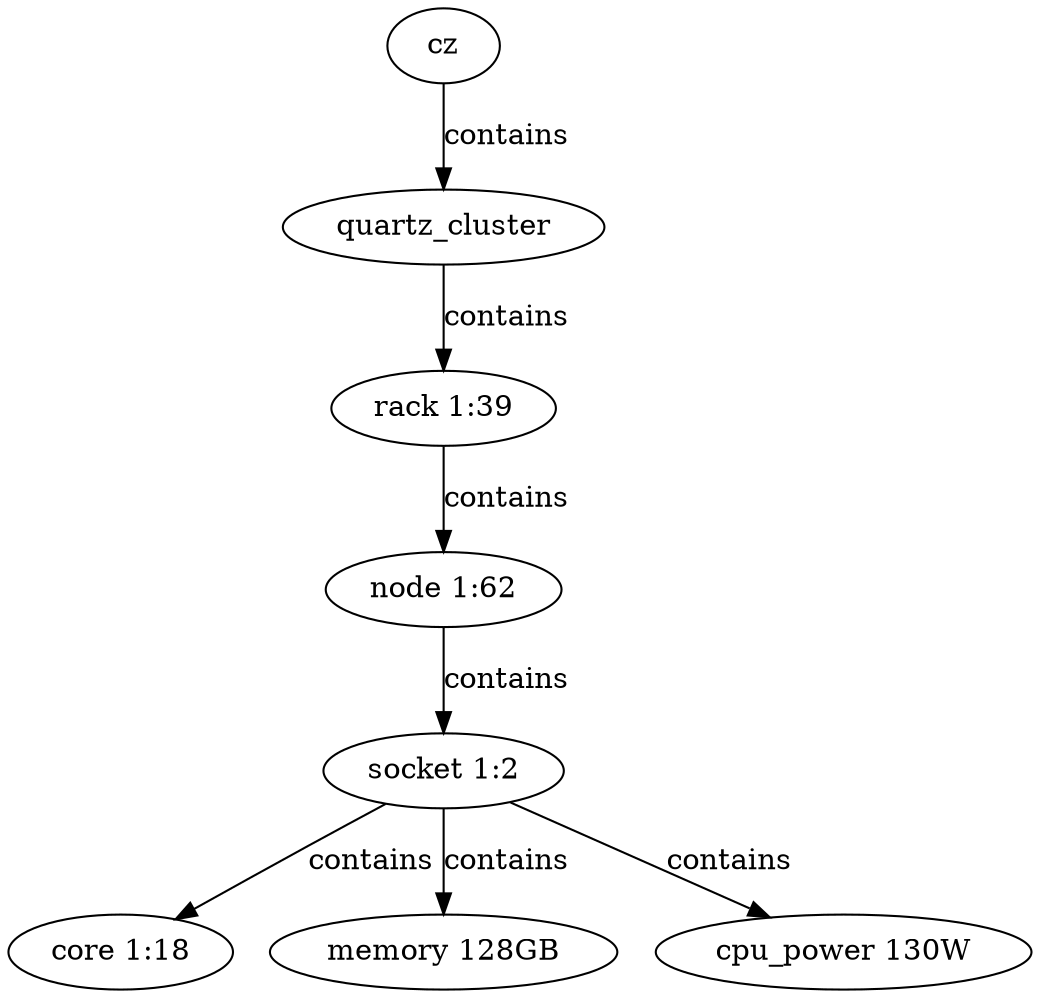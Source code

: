 digraph G {
0[label="cz"];
1[label="quartz_cluster"];
2[label="rack 1:39"];
3[label="node 1:62"];
4[label="socket 1:2"];
5[label="core 1:18"];
6[label="memory 128GB"];
7[label="cpu_power 130W"];
0->1 [label="contains"];
1->2 [label="contains"];
2->3 [label="contains"];
3->4 [label="contains"];
4->5 [label="contains"];
4->6 [label="contains"];
4->7 [label="contains"];
}
